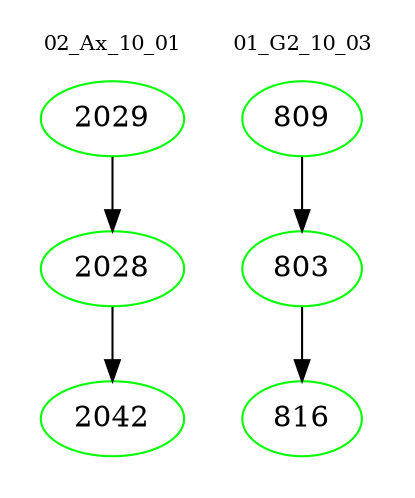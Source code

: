 digraph{
subgraph cluster_0 {
color = white
label = "02_Ax_10_01";
fontsize=10;
T0_2029 [label="2029", color="green"]
T0_2029 -> T0_2028 [color="black"]
T0_2028 [label="2028", color="green"]
T0_2028 -> T0_2042 [color="black"]
T0_2042 [label="2042", color="green"]
}
subgraph cluster_1 {
color = white
label = "01_G2_10_03";
fontsize=10;
T1_809 [label="809", color="green"]
T1_809 -> T1_803 [color="black"]
T1_803 [label="803", color="green"]
T1_803 -> T1_816 [color="black"]
T1_816 [label="816", color="green"]
}
}
